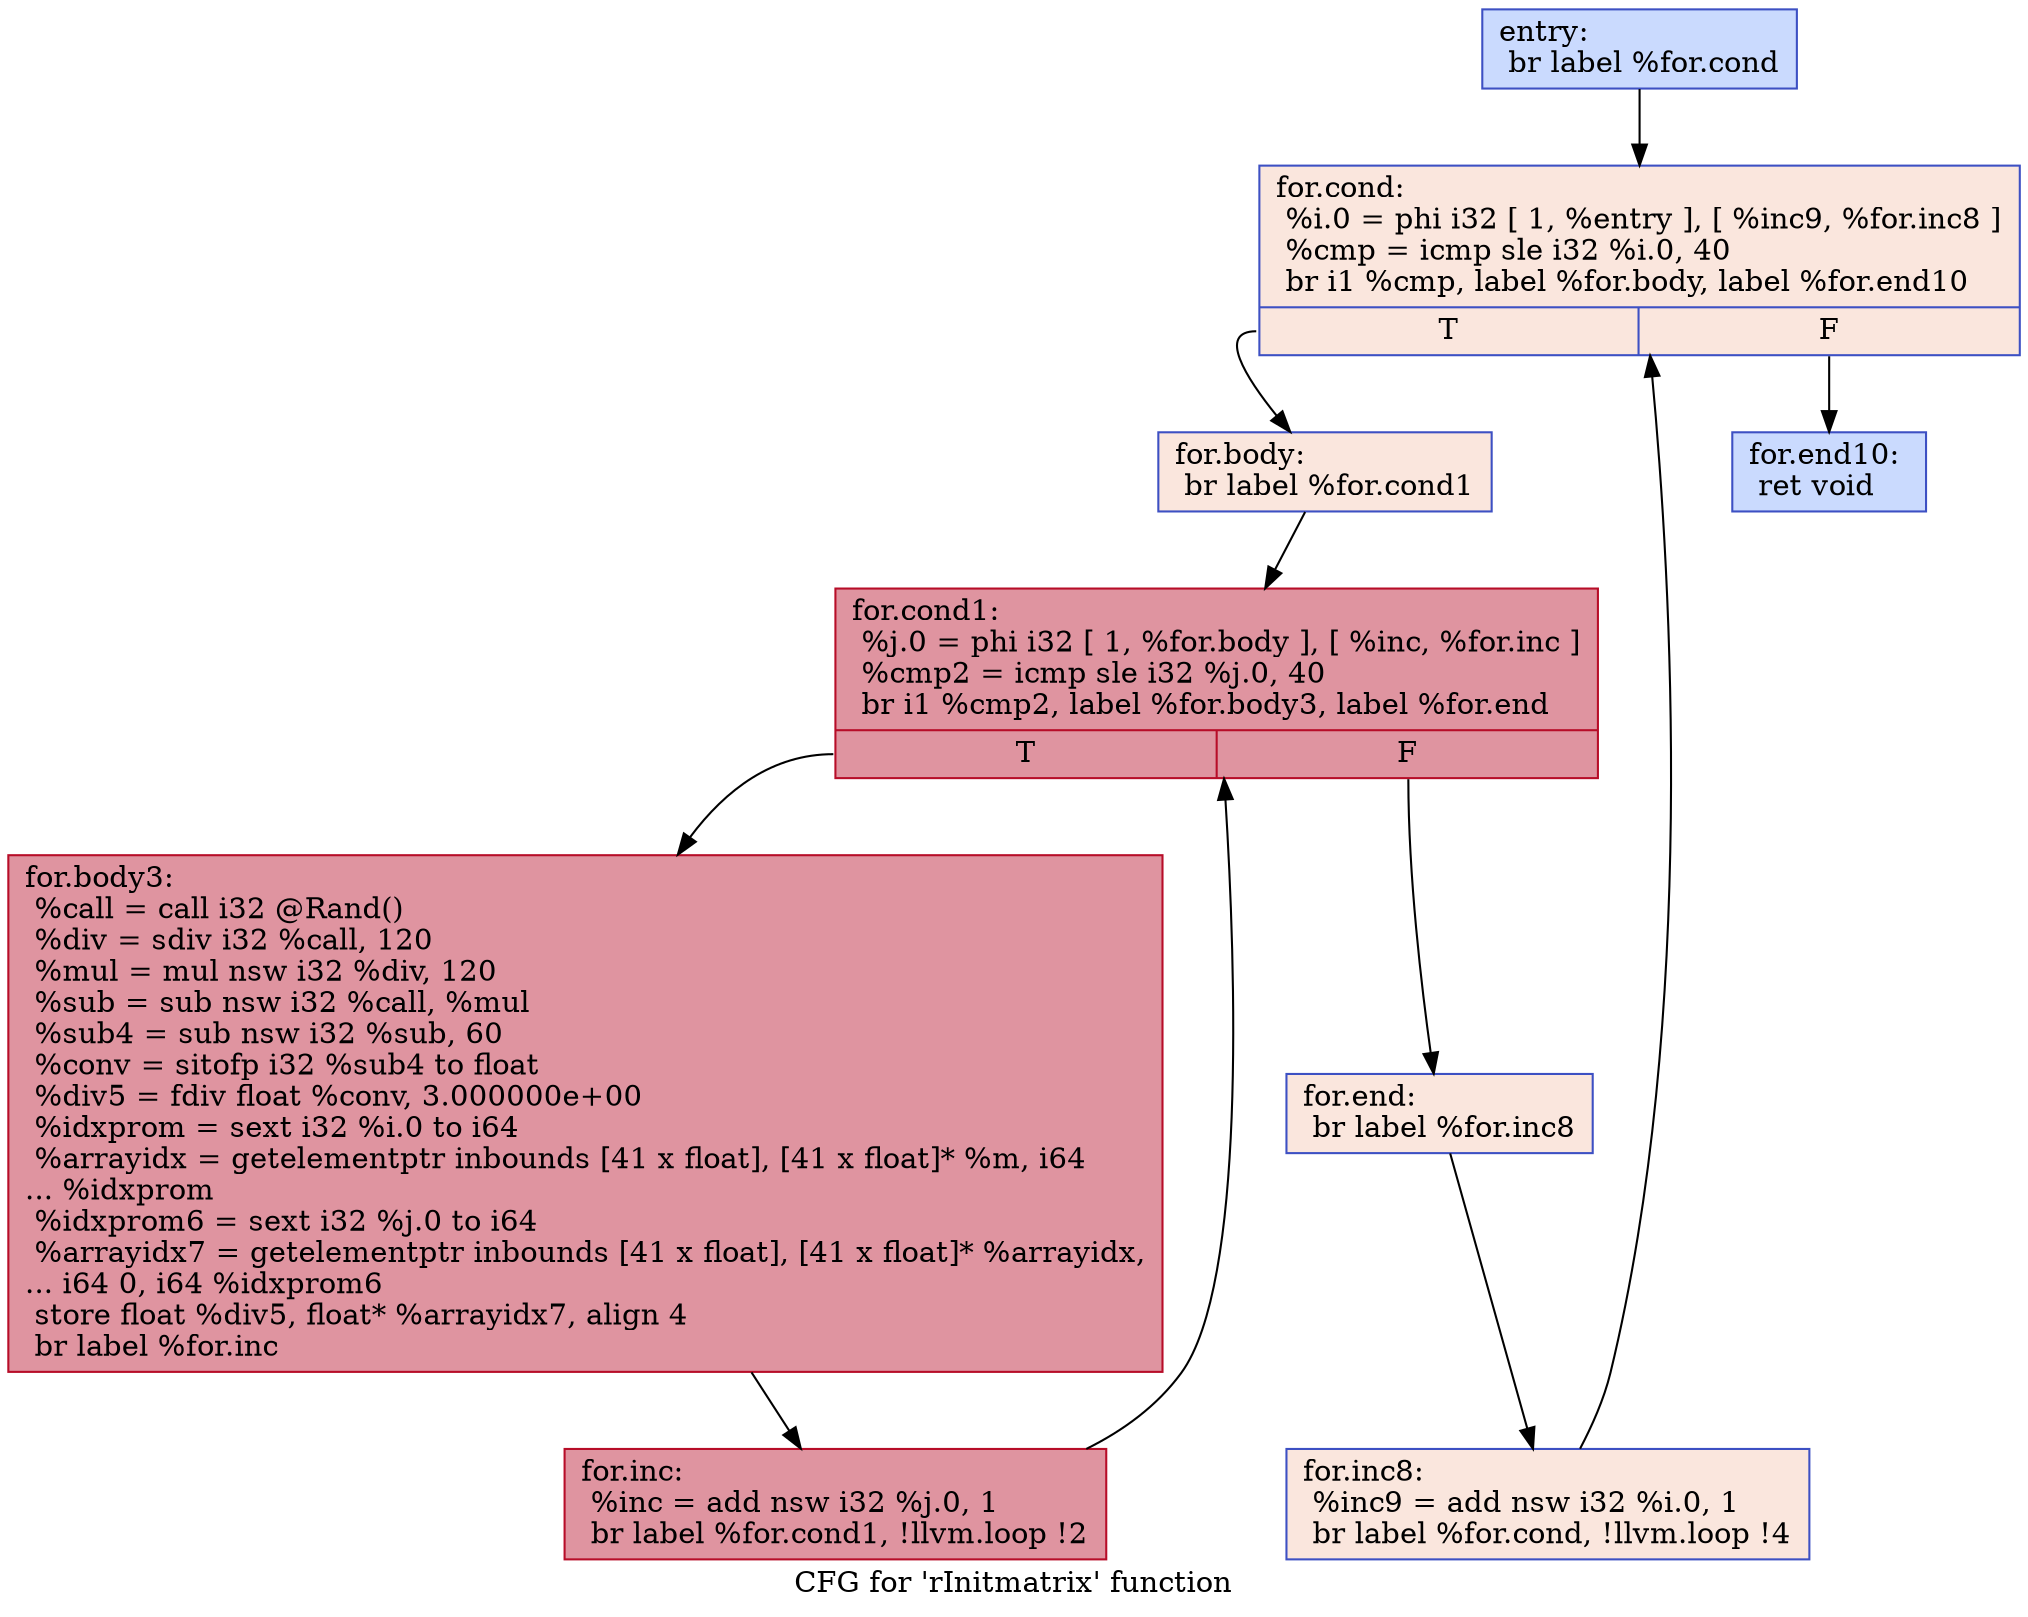 digraph "CFG for 'rInitmatrix' function" {
	label="CFG for 'rInitmatrix' function";

	Node0x55edd0cd7e60 [shape=record,color="#3d50c3ff", style=filled, fillcolor="#88abfd70",label="{entry:\l  br label %for.cond\l}"];
	Node0x55edd0cd7e60 -> Node0x55edd0cd7eb0;
	Node0x55edd0cd7eb0 [shape=record,color="#3d50c3ff", style=filled, fillcolor="#f3c7b170",label="{for.cond:                                         \l  %i.0 = phi i32 [ 1, %entry ], [ %inc9, %for.inc8 ]\l  %cmp = icmp sle i32 %i.0, 40\l  br i1 %cmp, label %for.body, label %for.end10\l|{<s0>T|<s1>F}}"];
	Node0x55edd0cd7eb0:s0 -> Node0x55edd0cd7f00;
	Node0x55edd0cd7eb0:s1 -> Node0x55edd0cd80e0;
	Node0x55edd0cd7f00 [shape=record,color="#3d50c3ff", style=filled, fillcolor="#f3c7b170",label="{for.body:                                         \l  br label %for.cond1\l}"];
	Node0x55edd0cd7f00 -> Node0x55edd0cd7f50;
	Node0x55edd0cd7f50 [shape=record,color="#b70d28ff", style=filled, fillcolor="#b70d2870",label="{for.cond1:                                        \l  %j.0 = phi i32 [ 1, %for.body ], [ %inc, %for.inc ]\l  %cmp2 = icmp sle i32 %j.0, 40\l  br i1 %cmp2, label %for.body3, label %for.end\l|{<s0>T|<s1>F}}"];
	Node0x55edd0cd7f50:s0 -> Node0x55edd0cd7fa0;
	Node0x55edd0cd7f50:s1 -> Node0x55edd0cd8040;
	Node0x55edd0cd7fa0 [shape=record,color="#b70d28ff", style=filled, fillcolor="#b70d2870",label="{for.body3:                                        \l  %call = call i32 @Rand()\l  %div = sdiv i32 %call, 120\l  %mul = mul nsw i32 %div, 120\l  %sub = sub nsw i32 %call, %mul\l  %sub4 = sub nsw i32 %sub, 60\l  %conv = sitofp i32 %sub4 to float\l  %div5 = fdiv float %conv, 3.000000e+00\l  %idxprom = sext i32 %i.0 to i64\l  %arrayidx = getelementptr inbounds [41 x float], [41 x float]* %m, i64\l... %idxprom\l  %idxprom6 = sext i32 %j.0 to i64\l  %arrayidx7 = getelementptr inbounds [41 x float], [41 x float]* %arrayidx,\l... i64 0, i64 %idxprom6\l  store float %div5, float* %arrayidx7, align 4\l  br label %for.inc\l}"];
	Node0x55edd0cd7fa0 -> Node0x55edd0cd7ff0;
	Node0x55edd0cd7ff0 [shape=record,color="#b70d28ff", style=filled, fillcolor="#b70d2870",label="{for.inc:                                          \l  %inc = add nsw i32 %j.0, 1\l  br label %for.cond1, !llvm.loop !2\l}"];
	Node0x55edd0cd7ff0 -> Node0x55edd0cd7f50;
	Node0x55edd0cd8040 [shape=record,color="#3d50c3ff", style=filled, fillcolor="#f3c7b170",label="{for.end:                                          \l  br label %for.inc8\l}"];
	Node0x55edd0cd8040 -> Node0x55edd0cd8090;
	Node0x55edd0cd8090 [shape=record,color="#3d50c3ff", style=filled, fillcolor="#f3c7b170",label="{for.inc8:                                         \l  %inc9 = add nsw i32 %i.0, 1\l  br label %for.cond, !llvm.loop !4\l}"];
	Node0x55edd0cd8090 -> Node0x55edd0cd7eb0;
	Node0x55edd0cd80e0 [shape=record,color="#3d50c3ff", style=filled, fillcolor="#88abfd70",label="{for.end10:                                        \l  ret void\l}"];
}
